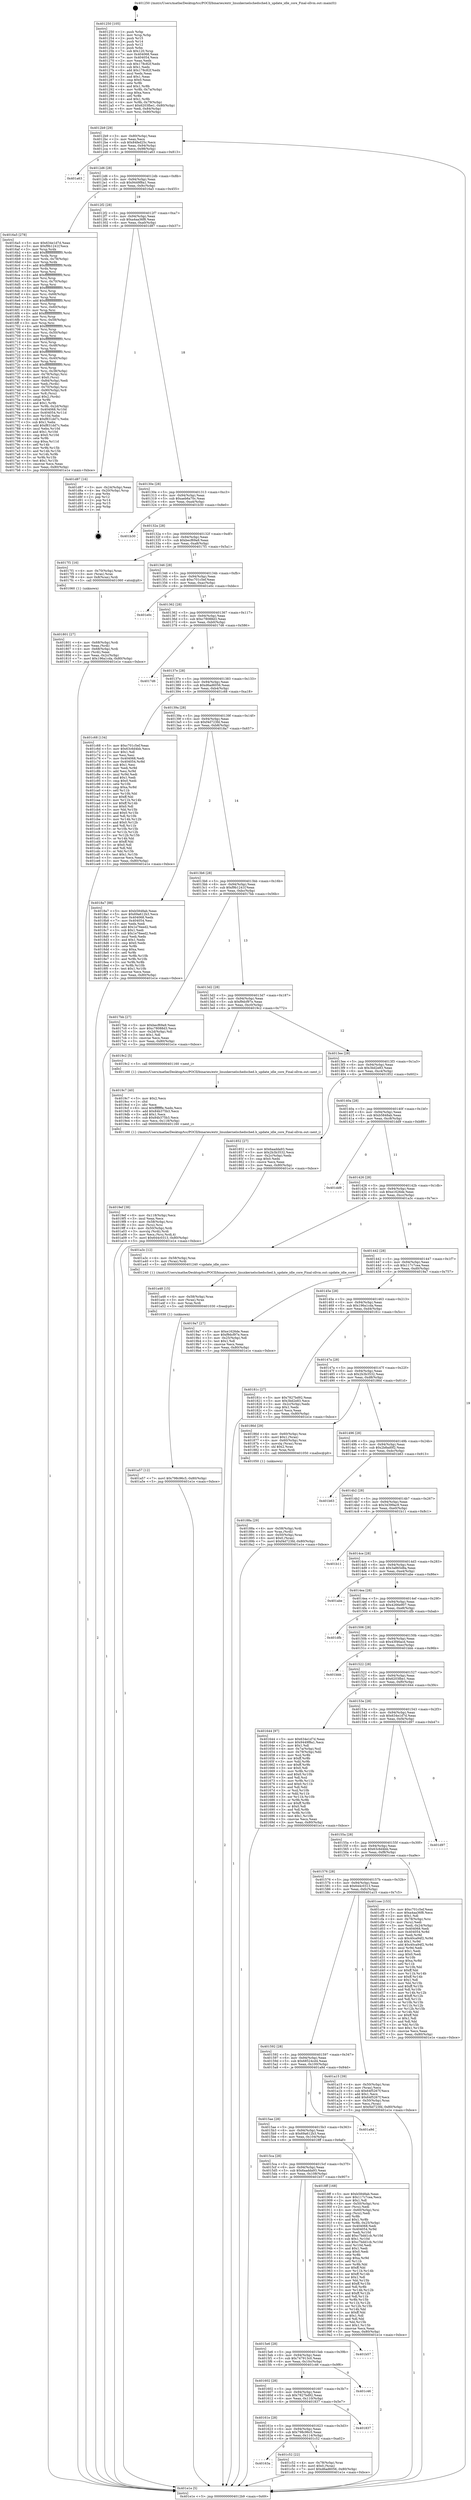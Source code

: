 digraph "0x401250" {
  label = "0x401250 (/mnt/c/Users/mathe/Desktop/tcc/POCII/binaries/extr_linuxkernelschedsched.h_update_idle_core_Final-ollvm.out::main(0))"
  labelloc = "t"
  node[shape=record]

  Entry [label="",width=0.3,height=0.3,shape=circle,fillcolor=black,style=filled]
  "0x4012b9" [label="{
     0x4012b9 [29]\l
     | [instrs]\l
     &nbsp;&nbsp;0x4012b9 \<+3\>: mov -0x80(%rbp),%eax\l
     &nbsp;&nbsp;0x4012bc \<+2\>: mov %eax,%ecx\l
     &nbsp;&nbsp;0x4012be \<+6\>: sub $0x84fed25c,%ecx\l
     &nbsp;&nbsp;0x4012c4 \<+6\>: mov %eax,-0x94(%rbp)\l
     &nbsp;&nbsp;0x4012ca \<+6\>: mov %ecx,-0x98(%rbp)\l
     &nbsp;&nbsp;0x4012d0 \<+6\>: je 0000000000401a63 \<main+0x813\>\l
  }"]
  "0x401a63" [label="{
     0x401a63\l
  }", style=dashed]
  "0x4012d6" [label="{
     0x4012d6 [28]\l
     | [instrs]\l
     &nbsp;&nbsp;0x4012d6 \<+5\>: jmp 00000000004012db \<main+0x8b\>\l
     &nbsp;&nbsp;0x4012db \<+6\>: mov -0x94(%rbp),%eax\l
     &nbsp;&nbsp;0x4012e1 \<+5\>: sub $0x9449f8a1,%eax\l
     &nbsp;&nbsp;0x4012e6 \<+6\>: mov %eax,-0x9c(%rbp)\l
     &nbsp;&nbsp;0x4012ec \<+6\>: je 00000000004016a5 \<main+0x455\>\l
  }"]
  Exit [label="",width=0.3,height=0.3,shape=circle,fillcolor=black,style=filled,peripheries=2]
  "0x4016a5" [label="{
     0x4016a5 [278]\l
     | [instrs]\l
     &nbsp;&nbsp;0x4016a5 \<+5\>: mov $0x634e1d7d,%eax\l
     &nbsp;&nbsp;0x4016aa \<+5\>: mov $0xf9b1241f,%ecx\l
     &nbsp;&nbsp;0x4016af \<+3\>: mov %rsp,%rdx\l
     &nbsp;&nbsp;0x4016b2 \<+4\>: add $0xfffffffffffffff0,%rdx\l
     &nbsp;&nbsp;0x4016b6 \<+3\>: mov %rdx,%rsp\l
     &nbsp;&nbsp;0x4016b9 \<+4\>: mov %rdx,-0x78(%rbp)\l
     &nbsp;&nbsp;0x4016bd \<+3\>: mov %rsp,%rdx\l
     &nbsp;&nbsp;0x4016c0 \<+4\>: add $0xfffffffffffffff0,%rdx\l
     &nbsp;&nbsp;0x4016c4 \<+3\>: mov %rdx,%rsp\l
     &nbsp;&nbsp;0x4016c7 \<+3\>: mov %rsp,%rsi\l
     &nbsp;&nbsp;0x4016ca \<+4\>: add $0xfffffffffffffff0,%rsi\l
     &nbsp;&nbsp;0x4016ce \<+3\>: mov %rsi,%rsp\l
     &nbsp;&nbsp;0x4016d1 \<+4\>: mov %rsi,-0x70(%rbp)\l
     &nbsp;&nbsp;0x4016d5 \<+3\>: mov %rsp,%rsi\l
     &nbsp;&nbsp;0x4016d8 \<+4\>: add $0xfffffffffffffff0,%rsi\l
     &nbsp;&nbsp;0x4016dc \<+3\>: mov %rsi,%rsp\l
     &nbsp;&nbsp;0x4016df \<+4\>: mov %rsi,-0x68(%rbp)\l
     &nbsp;&nbsp;0x4016e3 \<+3\>: mov %rsp,%rsi\l
     &nbsp;&nbsp;0x4016e6 \<+4\>: add $0xfffffffffffffff0,%rsi\l
     &nbsp;&nbsp;0x4016ea \<+3\>: mov %rsi,%rsp\l
     &nbsp;&nbsp;0x4016ed \<+4\>: mov %rsi,-0x60(%rbp)\l
     &nbsp;&nbsp;0x4016f1 \<+3\>: mov %rsp,%rsi\l
     &nbsp;&nbsp;0x4016f4 \<+4\>: add $0xfffffffffffffff0,%rsi\l
     &nbsp;&nbsp;0x4016f8 \<+3\>: mov %rsi,%rsp\l
     &nbsp;&nbsp;0x4016fb \<+4\>: mov %rsi,-0x58(%rbp)\l
     &nbsp;&nbsp;0x4016ff \<+3\>: mov %rsp,%rsi\l
     &nbsp;&nbsp;0x401702 \<+4\>: add $0xfffffffffffffff0,%rsi\l
     &nbsp;&nbsp;0x401706 \<+3\>: mov %rsi,%rsp\l
     &nbsp;&nbsp;0x401709 \<+4\>: mov %rsi,-0x50(%rbp)\l
     &nbsp;&nbsp;0x40170d \<+3\>: mov %rsp,%rsi\l
     &nbsp;&nbsp;0x401710 \<+4\>: add $0xfffffffffffffff0,%rsi\l
     &nbsp;&nbsp;0x401714 \<+3\>: mov %rsi,%rsp\l
     &nbsp;&nbsp;0x401717 \<+4\>: mov %rsi,-0x48(%rbp)\l
     &nbsp;&nbsp;0x40171b \<+3\>: mov %rsp,%rsi\l
     &nbsp;&nbsp;0x40171e \<+4\>: add $0xfffffffffffffff0,%rsi\l
     &nbsp;&nbsp;0x401722 \<+3\>: mov %rsi,%rsp\l
     &nbsp;&nbsp;0x401725 \<+4\>: mov %rsi,-0x40(%rbp)\l
     &nbsp;&nbsp;0x401729 \<+3\>: mov %rsp,%rsi\l
     &nbsp;&nbsp;0x40172c \<+4\>: add $0xfffffffffffffff0,%rsi\l
     &nbsp;&nbsp;0x401730 \<+3\>: mov %rsi,%rsp\l
     &nbsp;&nbsp;0x401733 \<+4\>: mov %rsi,-0x38(%rbp)\l
     &nbsp;&nbsp;0x401737 \<+4\>: mov -0x78(%rbp),%rsi\l
     &nbsp;&nbsp;0x40173b \<+6\>: movl $0x0,(%rsi)\l
     &nbsp;&nbsp;0x401741 \<+6\>: mov -0x84(%rbp),%edi\l
     &nbsp;&nbsp;0x401747 \<+2\>: mov %edi,(%rdx)\l
     &nbsp;&nbsp;0x401749 \<+4\>: mov -0x70(%rbp),%rsi\l
     &nbsp;&nbsp;0x40174d \<+7\>: mov -0x90(%rbp),%r8\l
     &nbsp;&nbsp;0x401754 \<+3\>: mov %r8,(%rsi)\l
     &nbsp;&nbsp;0x401757 \<+3\>: cmpl $0x2,(%rdx)\l
     &nbsp;&nbsp;0x40175a \<+4\>: setne %r9b\l
     &nbsp;&nbsp;0x40175e \<+4\>: and $0x1,%r9b\l
     &nbsp;&nbsp;0x401762 \<+4\>: mov %r9b,-0x2d(%rbp)\l
     &nbsp;&nbsp;0x401766 \<+8\>: mov 0x404068,%r10d\l
     &nbsp;&nbsp;0x40176e \<+8\>: mov 0x404054,%r11d\l
     &nbsp;&nbsp;0x401776 \<+3\>: mov %r10d,%ebx\l
     &nbsp;&nbsp;0x401779 \<+6\>: sub $0xf831dd7c,%ebx\l
     &nbsp;&nbsp;0x40177f \<+3\>: sub $0x1,%ebx\l
     &nbsp;&nbsp;0x401782 \<+6\>: add $0xf831dd7c,%ebx\l
     &nbsp;&nbsp;0x401788 \<+4\>: imul %ebx,%r10d\l
     &nbsp;&nbsp;0x40178c \<+4\>: and $0x1,%r10d\l
     &nbsp;&nbsp;0x401790 \<+4\>: cmp $0x0,%r10d\l
     &nbsp;&nbsp;0x401794 \<+4\>: sete %r9b\l
     &nbsp;&nbsp;0x401798 \<+4\>: cmp $0xa,%r11d\l
     &nbsp;&nbsp;0x40179c \<+4\>: setl %r14b\l
     &nbsp;&nbsp;0x4017a0 \<+3\>: mov %r9b,%r15b\l
     &nbsp;&nbsp;0x4017a3 \<+3\>: and %r14b,%r15b\l
     &nbsp;&nbsp;0x4017a6 \<+3\>: xor %r14b,%r9b\l
     &nbsp;&nbsp;0x4017a9 \<+3\>: or %r9b,%r15b\l
     &nbsp;&nbsp;0x4017ac \<+4\>: test $0x1,%r15b\l
     &nbsp;&nbsp;0x4017b0 \<+3\>: cmovne %ecx,%eax\l
     &nbsp;&nbsp;0x4017b3 \<+3\>: mov %eax,-0x80(%rbp)\l
     &nbsp;&nbsp;0x4017b6 \<+5\>: jmp 0000000000401e1e \<main+0xbce\>\l
  }"]
  "0x4012f2" [label="{
     0x4012f2 [28]\l
     | [instrs]\l
     &nbsp;&nbsp;0x4012f2 \<+5\>: jmp 00000000004012f7 \<main+0xa7\>\l
     &nbsp;&nbsp;0x4012f7 \<+6\>: mov -0x94(%rbp),%eax\l
     &nbsp;&nbsp;0x4012fd \<+5\>: sub $0xa4aa36f8,%eax\l
     &nbsp;&nbsp;0x401302 \<+6\>: mov %eax,-0xa0(%rbp)\l
     &nbsp;&nbsp;0x401308 \<+6\>: je 0000000000401d87 \<main+0xb37\>\l
  }"]
  "0x40163a" [label="{
     0x40163a\l
  }", style=dashed]
  "0x401d87" [label="{
     0x401d87 [16]\l
     | [instrs]\l
     &nbsp;&nbsp;0x401d87 \<+3\>: mov -0x24(%rbp),%eax\l
     &nbsp;&nbsp;0x401d8a \<+4\>: lea -0x20(%rbp),%rsp\l
     &nbsp;&nbsp;0x401d8e \<+1\>: pop %rbx\l
     &nbsp;&nbsp;0x401d8f \<+2\>: pop %r12\l
     &nbsp;&nbsp;0x401d91 \<+2\>: pop %r14\l
     &nbsp;&nbsp;0x401d93 \<+2\>: pop %r15\l
     &nbsp;&nbsp;0x401d95 \<+1\>: pop %rbp\l
     &nbsp;&nbsp;0x401d96 \<+1\>: ret\l
  }"]
  "0x40130e" [label="{
     0x40130e [28]\l
     | [instrs]\l
     &nbsp;&nbsp;0x40130e \<+5\>: jmp 0000000000401313 \<main+0xc3\>\l
     &nbsp;&nbsp;0x401313 \<+6\>: mov -0x94(%rbp),%eax\l
     &nbsp;&nbsp;0x401319 \<+5\>: sub $0xaeb6a70c,%eax\l
     &nbsp;&nbsp;0x40131e \<+6\>: mov %eax,-0xa4(%rbp)\l
     &nbsp;&nbsp;0x401324 \<+6\>: je 0000000000401b30 \<main+0x8e0\>\l
  }"]
  "0x401c52" [label="{
     0x401c52 [22]\l
     | [instrs]\l
     &nbsp;&nbsp;0x401c52 \<+4\>: mov -0x78(%rbp),%rax\l
     &nbsp;&nbsp;0x401c56 \<+6\>: movl $0x0,(%rax)\l
     &nbsp;&nbsp;0x401c5c \<+7\>: movl $0xd6ad6056,-0x80(%rbp)\l
     &nbsp;&nbsp;0x401c63 \<+5\>: jmp 0000000000401e1e \<main+0xbce\>\l
  }"]
  "0x401b30" [label="{
     0x401b30\l
  }", style=dashed]
  "0x40132a" [label="{
     0x40132a [28]\l
     | [instrs]\l
     &nbsp;&nbsp;0x40132a \<+5\>: jmp 000000000040132f \<main+0xdf\>\l
     &nbsp;&nbsp;0x40132f \<+6\>: mov -0x94(%rbp),%eax\l
     &nbsp;&nbsp;0x401335 \<+5\>: sub $0xbecf69a9,%eax\l
     &nbsp;&nbsp;0x40133a \<+6\>: mov %eax,-0xa8(%rbp)\l
     &nbsp;&nbsp;0x401340 \<+6\>: je 00000000004017f1 \<main+0x5a1\>\l
  }"]
  "0x40161e" [label="{
     0x40161e [28]\l
     | [instrs]\l
     &nbsp;&nbsp;0x40161e \<+5\>: jmp 0000000000401623 \<main+0x3d3\>\l
     &nbsp;&nbsp;0x401623 \<+6\>: mov -0x94(%rbp),%eax\l
     &nbsp;&nbsp;0x401629 \<+5\>: sub $0x798c96c5,%eax\l
     &nbsp;&nbsp;0x40162e \<+6\>: mov %eax,-0x114(%rbp)\l
     &nbsp;&nbsp;0x401634 \<+6\>: je 0000000000401c52 \<main+0xa02\>\l
  }"]
  "0x4017f1" [label="{
     0x4017f1 [16]\l
     | [instrs]\l
     &nbsp;&nbsp;0x4017f1 \<+4\>: mov -0x70(%rbp),%rax\l
     &nbsp;&nbsp;0x4017f5 \<+3\>: mov (%rax),%rax\l
     &nbsp;&nbsp;0x4017f8 \<+4\>: mov 0x8(%rax),%rdi\l
     &nbsp;&nbsp;0x4017fc \<+5\>: call 0000000000401060 \<atoi@plt\>\l
     | [calls]\l
     &nbsp;&nbsp;0x401060 \{1\} (unknown)\l
  }"]
  "0x401346" [label="{
     0x401346 [28]\l
     | [instrs]\l
     &nbsp;&nbsp;0x401346 \<+5\>: jmp 000000000040134b \<main+0xfb\>\l
     &nbsp;&nbsp;0x40134b \<+6\>: mov -0x94(%rbp),%eax\l
     &nbsp;&nbsp;0x401351 \<+5\>: sub $0xc701c5ef,%eax\l
     &nbsp;&nbsp;0x401356 \<+6\>: mov %eax,-0xac(%rbp)\l
     &nbsp;&nbsp;0x40135c \<+6\>: je 0000000000401e0c \<main+0xbbc\>\l
  }"]
  "0x401837" [label="{
     0x401837\l
  }", style=dashed]
  "0x401e0c" [label="{
     0x401e0c\l
  }", style=dashed]
  "0x401362" [label="{
     0x401362 [28]\l
     | [instrs]\l
     &nbsp;&nbsp;0x401362 \<+5\>: jmp 0000000000401367 \<main+0x117\>\l
     &nbsp;&nbsp;0x401367 \<+6\>: mov -0x94(%rbp),%eax\l
     &nbsp;&nbsp;0x40136d \<+5\>: sub $0xc78088d3,%eax\l
     &nbsp;&nbsp;0x401372 \<+6\>: mov %eax,-0xb0(%rbp)\l
     &nbsp;&nbsp;0x401378 \<+6\>: je 00000000004017d6 \<main+0x586\>\l
  }"]
  "0x401602" [label="{
     0x401602 [28]\l
     | [instrs]\l
     &nbsp;&nbsp;0x401602 \<+5\>: jmp 0000000000401607 \<main+0x3b7\>\l
     &nbsp;&nbsp;0x401607 \<+6\>: mov -0x94(%rbp),%eax\l
     &nbsp;&nbsp;0x40160d \<+5\>: sub $0x7827bd92,%eax\l
     &nbsp;&nbsp;0x401612 \<+6\>: mov %eax,-0x110(%rbp)\l
     &nbsp;&nbsp;0x401618 \<+6\>: je 0000000000401837 \<main+0x5e7\>\l
  }"]
  "0x4017d6" [label="{
     0x4017d6\l
  }", style=dashed]
  "0x40137e" [label="{
     0x40137e [28]\l
     | [instrs]\l
     &nbsp;&nbsp;0x40137e \<+5\>: jmp 0000000000401383 \<main+0x133\>\l
     &nbsp;&nbsp;0x401383 \<+6\>: mov -0x94(%rbp),%eax\l
     &nbsp;&nbsp;0x401389 \<+5\>: sub $0xd6ad6056,%eax\l
     &nbsp;&nbsp;0x40138e \<+6\>: mov %eax,-0xb4(%rbp)\l
     &nbsp;&nbsp;0x401394 \<+6\>: je 0000000000401c68 \<main+0xa18\>\l
  }"]
  "0x401c46" [label="{
     0x401c46\l
  }", style=dashed]
  "0x401c68" [label="{
     0x401c68 [134]\l
     | [instrs]\l
     &nbsp;&nbsp;0x401c68 \<+5\>: mov $0xc701c5ef,%eax\l
     &nbsp;&nbsp;0x401c6d \<+5\>: mov $0x63c6d4bb,%ecx\l
     &nbsp;&nbsp;0x401c72 \<+2\>: mov $0x1,%dl\l
     &nbsp;&nbsp;0x401c74 \<+2\>: xor %esi,%esi\l
     &nbsp;&nbsp;0x401c76 \<+7\>: mov 0x404068,%edi\l
     &nbsp;&nbsp;0x401c7d \<+8\>: mov 0x404054,%r8d\l
     &nbsp;&nbsp;0x401c85 \<+3\>: sub $0x1,%esi\l
     &nbsp;&nbsp;0x401c88 \<+3\>: mov %edi,%r9d\l
     &nbsp;&nbsp;0x401c8b \<+3\>: add %esi,%r9d\l
     &nbsp;&nbsp;0x401c8e \<+4\>: imul %r9d,%edi\l
     &nbsp;&nbsp;0x401c92 \<+3\>: and $0x1,%edi\l
     &nbsp;&nbsp;0x401c95 \<+3\>: cmp $0x0,%edi\l
     &nbsp;&nbsp;0x401c98 \<+4\>: sete %r10b\l
     &nbsp;&nbsp;0x401c9c \<+4\>: cmp $0xa,%r8d\l
     &nbsp;&nbsp;0x401ca0 \<+4\>: setl %r11b\l
     &nbsp;&nbsp;0x401ca4 \<+3\>: mov %r10b,%bl\l
     &nbsp;&nbsp;0x401ca7 \<+3\>: xor $0xff,%bl\l
     &nbsp;&nbsp;0x401caa \<+3\>: mov %r11b,%r14b\l
     &nbsp;&nbsp;0x401cad \<+4\>: xor $0xff,%r14b\l
     &nbsp;&nbsp;0x401cb1 \<+3\>: xor $0x0,%dl\l
     &nbsp;&nbsp;0x401cb4 \<+3\>: mov %bl,%r15b\l
     &nbsp;&nbsp;0x401cb7 \<+4\>: and $0x0,%r15b\l
     &nbsp;&nbsp;0x401cbb \<+3\>: and %dl,%r10b\l
     &nbsp;&nbsp;0x401cbe \<+3\>: mov %r14b,%r12b\l
     &nbsp;&nbsp;0x401cc1 \<+4\>: and $0x0,%r12b\l
     &nbsp;&nbsp;0x401cc5 \<+3\>: and %dl,%r11b\l
     &nbsp;&nbsp;0x401cc8 \<+3\>: or %r10b,%r15b\l
     &nbsp;&nbsp;0x401ccb \<+3\>: or %r11b,%r12b\l
     &nbsp;&nbsp;0x401cce \<+3\>: xor %r12b,%r15b\l
     &nbsp;&nbsp;0x401cd1 \<+3\>: or %r14b,%bl\l
     &nbsp;&nbsp;0x401cd4 \<+3\>: xor $0xff,%bl\l
     &nbsp;&nbsp;0x401cd7 \<+3\>: or $0x0,%dl\l
     &nbsp;&nbsp;0x401cda \<+2\>: and %dl,%bl\l
     &nbsp;&nbsp;0x401cdc \<+3\>: or %bl,%r15b\l
     &nbsp;&nbsp;0x401cdf \<+4\>: test $0x1,%r15b\l
     &nbsp;&nbsp;0x401ce3 \<+3\>: cmovne %ecx,%eax\l
     &nbsp;&nbsp;0x401ce6 \<+3\>: mov %eax,-0x80(%rbp)\l
     &nbsp;&nbsp;0x401ce9 \<+5\>: jmp 0000000000401e1e \<main+0xbce\>\l
  }"]
  "0x40139a" [label="{
     0x40139a [28]\l
     | [instrs]\l
     &nbsp;&nbsp;0x40139a \<+5\>: jmp 000000000040139f \<main+0x14f\>\l
     &nbsp;&nbsp;0x40139f \<+6\>: mov -0x94(%rbp),%eax\l
     &nbsp;&nbsp;0x4013a5 \<+5\>: sub $0xf4d723fd,%eax\l
     &nbsp;&nbsp;0x4013aa \<+6\>: mov %eax,-0xb8(%rbp)\l
     &nbsp;&nbsp;0x4013b0 \<+6\>: je 00000000004018a7 \<main+0x657\>\l
  }"]
  "0x4015e6" [label="{
     0x4015e6 [28]\l
     | [instrs]\l
     &nbsp;&nbsp;0x4015e6 \<+5\>: jmp 00000000004015eb \<main+0x39b\>\l
     &nbsp;&nbsp;0x4015eb \<+6\>: mov -0x94(%rbp),%eax\l
     &nbsp;&nbsp;0x4015f1 \<+5\>: sub $0x747913c0,%eax\l
     &nbsp;&nbsp;0x4015f6 \<+6\>: mov %eax,-0x10c(%rbp)\l
     &nbsp;&nbsp;0x4015fc \<+6\>: je 0000000000401c46 \<main+0x9f6\>\l
  }"]
  "0x4018a7" [label="{
     0x4018a7 [88]\l
     | [instrs]\l
     &nbsp;&nbsp;0x4018a7 \<+5\>: mov $0xb5848ab,%eax\l
     &nbsp;&nbsp;0x4018ac \<+5\>: mov $0x69a612b3,%ecx\l
     &nbsp;&nbsp;0x4018b1 \<+7\>: mov 0x404068,%edx\l
     &nbsp;&nbsp;0x4018b8 \<+7\>: mov 0x404054,%esi\l
     &nbsp;&nbsp;0x4018bf \<+2\>: mov %edx,%edi\l
     &nbsp;&nbsp;0x4018c1 \<+6\>: add $0x1e76eed2,%edi\l
     &nbsp;&nbsp;0x4018c7 \<+3\>: sub $0x1,%edi\l
     &nbsp;&nbsp;0x4018ca \<+6\>: sub $0x1e76eed2,%edi\l
     &nbsp;&nbsp;0x4018d0 \<+3\>: imul %edi,%edx\l
     &nbsp;&nbsp;0x4018d3 \<+3\>: and $0x1,%edx\l
     &nbsp;&nbsp;0x4018d6 \<+3\>: cmp $0x0,%edx\l
     &nbsp;&nbsp;0x4018d9 \<+4\>: sete %r8b\l
     &nbsp;&nbsp;0x4018dd \<+3\>: cmp $0xa,%esi\l
     &nbsp;&nbsp;0x4018e0 \<+4\>: setl %r9b\l
     &nbsp;&nbsp;0x4018e4 \<+3\>: mov %r8b,%r10b\l
     &nbsp;&nbsp;0x4018e7 \<+3\>: and %r9b,%r10b\l
     &nbsp;&nbsp;0x4018ea \<+3\>: xor %r9b,%r8b\l
     &nbsp;&nbsp;0x4018ed \<+3\>: or %r8b,%r10b\l
     &nbsp;&nbsp;0x4018f0 \<+4\>: test $0x1,%r10b\l
     &nbsp;&nbsp;0x4018f4 \<+3\>: cmovne %ecx,%eax\l
     &nbsp;&nbsp;0x4018f7 \<+3\>: mov %eax,-0x80(%rbp)\l
     &nbsp;&nbsp;0x4018fa \<+5\>: jmp 0000000000401e1e \<main+0xbce\>\l
  }"]
  "0x4013b6" [label="{
     0x4013b6 [28]\l
     | [instrs]\l
     &nbsp;&nbsp;0x4013b6 \<+5\>: jmp 00000000004013bb \<main+0x16b\>\l
     &nbsp;&nbsp;0x4013bb \<+6\>: mov -0x94(%rbp),%eax\l
     &nbsp;&nbsp;0x4013c1 \<+5\>: sub $0xf9b1241f,%eax\l
     &nbsp;&nbsp;0x4013c6 \<+6\>: mov %eax,-0xbc(%rbp)\l
     &nbsp;&nbsp;0x4013cc \<+6\>: je 00000000004017bb \<main+0x56b\>\l
  }"]
  "0x401b57" [label="{
     0x401b57\l
  }", style=dashed]
  "0x4017bb" [label="{
     0x4017bb [27]\l
     | [instrs]\l
     &nbsp;&nbsp;0x4017bb \<+5\>: mov $0xbecf69a9,%eax\l
     &nbsp;&nbsp;0x4017c0 \<+5\>: mov $0xc78088d3,%ecx\l
     &nbsp;&nbsp;0x4017c5 \<+3\>: mov -0x2d(%rbp),%dl\l
     &nbsp;&nbsp;0x4017c8 \<+3\>: test $0x1,%dl\l
     &nbsp;&nbsp;0x4017cb \<+3\>: cmovne %ecx,%eax\l
     &nbsp;&nbsp;0x4017ce \<+3\>: mov %eax,-0x80(%rbp)\l
     &nbsp;&nbsp;0x4017d1 \<+5\>: jmp 0000000000401e1e \<main+0xbce\>\l
  }"]
  "0x4013d2" [label="{
     0x4013d2 [28]\l
     | [instrs]\l
     &nbsp;&nbsp;0x4013d2 \<+5\>: jmp 00000000004013d7 \<main+0x187\>\l
     &nbsp;&nbsp;0x4013d7 \<+6\>: mov -0x94(%rbp),%eax\l
     &nbsp;&nbsp;0x4013dd \<+5\>: sub $0xf9dcf97e,%eax\l
     &nbsp;&nbsp;0x4013e2 \<+6\>: mov %eax,-0xc0(%rbp)\l
     &nbsp;&nbsp;0x4013e8 \<+6\>: je 00000000004019c2 \<main+0x772\>\l
  }"]
  "0x401a57" [label="{
     0x401a57 [12]\l
     | [instrs]\l
     &nbsp;&nbsp;0x401a57 \<+7\>: movl $0x798c96c5,-0x80(%rbp)\l
     &nbsp;&nbsp;0x401a5e \<+5\>: jmp 0000000000401e1e \<main+0xbce\>\l
  }"]
  "0x4019c2" [label="{
     0x4019c2 [5]\l
     | [instrs]\l
     &nbsp;&nbsp;0x4019c2 \<+5\>: call 0000000000401160 \<next_i\>\l
     | [calls]\l
     &nbsp;&nbsp;0x401160 \{1\} (/mnt/c/Users/mathe/Desktop/tcc/POCII/binaries/extr_linuxkernelschedsched.h_update_idle_core_Final-ollvm.out::next_i)\l
  }"]
  "0x4013ee" [label="{
     0x4013ee [28]\l
     | [instrs]\l
     &nbsp;&nbsp;0x4013ee \<+5\>: jmp 00000000004013f3 \<main+0x1a3\>\l
     &nbsp;&nbsp;0x4013f3 \<+6\>: mov -0x94(%rbp),%eax\l
     &nbsp;&nbsp;0x4013f9 \<+5\>: sub $0x3bd2e83,%eax\l
     &nbsp;&nbsp;0x4013fe \<+6\>: mov %eax,-0xc4(%rbp)\l
     &nbsp;&nbsp;0x401404 \<+6\>: je 0000000000401852 \<main+0x602\>\l
  }"]
  "0x401a48" [label="{
     0x401a48 [15]\l
     | [instrs]\l
     &nbsp;&nbsp;0x401a48 \<+4\>: mov -0x58(%rbp),%rax\l
     &nbsp;&nbsp;0x401a4c \<+3\>: mov (%rax),%rax\l
     &nbsp;&nbsp;0x401a4f \<+3\>: mov %rax,%rdi\l
     &nbsp;&nbsp;0x401a52 \<+5\>: call 0000000000401030 \<free@plt\>\l
     | [calls]\l
     &nbsp;&nbsp;0x401030 \{1\} (unknown)\l
  }"]
  "0x401852" [label="{
     0x401852 [27]\l
     | [instrs]\l
     &nbsp;&nbsp;0x401852 \<+5\>: mov $0x6aadda93,%eax\l
     &nbsp;&nbsp;0x401857 \<+5\>: mov $0x2b3b3532,%ecx\l
     &nbsp;&nbsp;0x40185c \<+3\>: mov -0x2c(%rbp),%edx\l
     &nbsp;&nbsp;0x40185f \<+3\>: cmp $0x0,%edx\l
     &nbsp;&nbsp;0x401862 \<+3\>: cmove %ecx,%eax\l
     &nbsp;&nbsp;0x401865 \<+3\>: mov %eax,-0x80(%rbp)\l
     &nbsp;&nbsp;0x401868 \<+5\>: jmp 0000000000401e1e \<main+0xbce\>\l
  }"]
  "0x40140a" [label="{
     0x40140a [28]\l
     | [instrs]\l
     &nbsp;&nbsp;0x40140a \<+5\>: jmp 000000000040140f \<main+0x1bf\>\l
     &nbsp;&nbsp;0x40140f \<+6\>: mov -0x94(%rbp),%eax\l
     &nbsp;&nbsp;0x401415 \<+5\>: sub $0xb5848ab,%eax\l
     &nbsp;&nbsp;0x40141a \<+6\>: mov %eax,-0xc8(%rbp)\l
     &nbsp;&nbsp;0x401420 \<+6\>: je 0000000000401dd9 \<main+0xb89\>\l
  }"]
  "0x4019ef" [label="{
     0x4019ef [38]\l
     | [instrs]\l
     &nbsp;&nbsp;0x4019ef \<+6\>: mov -0x118(%rbp),%ecx\l
     &nbsp;&nbsp;0x4019f5 \<+3\>: imul %eax,%ecx\l
     &nbsp;&nbsp;0x4019f8 \<+4\>: mov -0x58(%rbp),%rsi\l
     &nbsp;&nbsp;0x4019fc \<+3\>: mov (%rsi),%rsi\l
     &nbsp;&nbsp;0x4019ff \<+4\>: mov -0x50(%rbp),%rdi\l
     &nbsp;&nbsp;0x401a03 \<+3\>: movslq (%rdi),%rdi\l
     &nbsp;&nbsp;0x401a06 \<+3\>: mov %ecx,(%rsi,%rdi,4)\l
     &nbsp;&nbsp;0x401a09 \<+7\>: movl $0x644c0313,-0x80(%rbp)\l
     &nbsp;&nbsp;0x401a10 \<+5\>: jmp 0000000000401e1e \<main+0xbce\>\l
  }"]
  "0x401dd9" [label="{
     0x401dd9\l
  }", style=dashed]
  "0x401426" [label="{
     0x401426 [28]\l
     | [instrs]\l
     &nbsp;&nbsp;0x401426 \<+5\>: jmp 000000000040142b \<main+0x1db\>\l
     &nbsp;&nbsp;0x40142b \<+6\>: mov -0x94(%rbp),%eax\l
     &nbsp;&nbsp;0x401431 \<+5\>: sub $0xe1626de,%eax\l
     &nbsp;&nbsp;0x401436 \<+6\>: mov %eax,-0xcc(%rbp)\l
     &nbsp;&nbsp;0x40143c \<+6\>: je 0000000000401a3c \<main+0x7ec\>\l
  }"]
  "0x4019c7" [label="{
     0x4019c7 [40]\l
     | [instrs]\l
     &nbsp;&nbsp;0x4019c7 \<+5\>: mov $0x2,%ecx\l
     &nbsp;&nbsp;0x4019cc \<+1\>: cltd\l
     &nbsp;&nbsp;0x4019cd \<+2\>: idiv %ecx\l
     &nbsp;&nbsp;0x4019cf \<+6\>: imul $0xfffffffe,%edx,%ecx\l
     &nbsp;&nbsp;0x4019d5 \<+6\>: add $0x84b375b3,%ecx\l
     &nbsp;&nbsp;0x4019db \<+3\>: add $0x1,%ecx\l
     &nbsp;&nbsp;0x4019de \<+6\>: sub $0x84b375b3,%ecx\l
     &nbsp;&nbsp;0x4019e4 \<+6\>: mov %ecx,-0x118(%rbp)\l
     &nbsp;&nbsp;0x4019ea \<+5\>: call 0000000000401160 \<next_i\>\l
     | [calls]\l
     &nbsp;&nbsp;0x401160 \{1\} (/mnt/c/Users/mathe/Desktop/tcc/POCII/binaries/extr_linuxkernelschedsched.h_update_idle_core_Final-ollvm.out::next_i)\l
  }"]
  "0x401a3c" [label="{
     0x401a3c [12]\l
     | [instrs]\l
     &nbsp;&nbsp;0x401a3c \<+4\>: mov -0x58(%rbp),%rax\l
     &nbsp;&nbsp;0x401a40 \<+3\>: mov (%rax),%rdi\l
     &nbsp;&nbsp;0x401a43 \<+5\>: call 0000000000401240 \<update_idle_core\>\l
     | [calls]\l
     &nbsp;&nbsp;0x401240 \{1\} (/mnt/c/Users/mathe/Desktop/tcc/POCII/binaries/extr_linuxkernelschedsched.h_update_idle_core_Final-ollvm.out::update_idle_core)\l
  }"]
  "0x401442" [label="{
     0x401442 [28]\l
     | [instrs]\l
     &nbsp;&nbsp;0x401442 \<+5\>: jmp 0000000000401447 \<main+0x1f7\>\l
     &nbsp;&nbsp;0x401447 \<+6\>: mov -0x94(%rbp),%eax\l
     &nbsp;&nbsp;0x40144d \<+5\>: sub $0x117c7cea,%eax\l
     &nbsp;&nbsp;0x401452 \<+6\>: mov %eax,-0xd0(%rbp)\l
     &nbsp;&nbsp;0x401458 \<+6\>: je 00000000004019a7 \<main+0x757\>\l
  }"]
  "0x4015ca" [label="{
     0x4015ca [28]\l
     | [instrs]\l
     &nbsp;&nbsp;0x4015ca \<+5\>: jmp 00000000004015cf \<main+0x37f\>\l
     &nbsp;&nbsp;0x4015cf \<+6\>: mov -0x94(%rbp),%eax\l
     &nbsp;&nbsp;0x4015d5 \<+5\>: sub $0x6aadda93,%eax\l
     &nbsp;&nbsp;0x4015da \<+6\>: mov %eax,-0x108(%rbp)\l
     &nbsp;&nbsp;0x4015e0 \<+6\>: je 0000000000401b57 \<main+0x907\>\l
  }"]
  "0x4019a7" [label="{
     0x4019a7 [27]\l
     | [instrs]\l
     &nbsp;&nbsp;0x4019a7 \<+5\>: mov $0xe1626de,%eax\l
     &nbsp;&nbsp;0x4019ac \<+5\>: mov $0xf9dcf97e,%ecx\l
     &nbsp;&nbsp;0x4019b1 \<+3\>: mov -0x25(%rbp),%dl\l
     &nbsp;&nbsp;0x4019b4 \<+3\>: test $0x1,%dl\l
     &nbsp;&nbsp;0x4019b7 \<+3\>: cmovne %ecx,%eax\l
     &nbsp;&nbsp;0x4019ba \<+3\>: mov %eax,-0x80(%rbp)\l
     &nbsp;&nbsp;0x4019bd \<+5\>: jmp 0000000000401e1e \<main+0xbce\>\l
  }"]
  "0x40145e" [label="{
     0x40145e [28]\l
     | [instrs]\l
     &nbsp;&nbsp;0x40145e \<+5\>: jmp 0000000000401463 \<main+0x213\>\l
     &nbsp;&nbsp;0x401463 \<+6\>: mov -0x94(%rbp),%eax\l
     &nbsp;&nbsp;0x401469 \<+5\>: sub $0x196a1cda,%eax\l
     &nbsp;&nbsp;0x40146e \<+6\>: mov %eax,-0xd4(%rbp)\l
     &nbsp;&nbsp;0x401474 \<+6\>: je 000000000040181c \<main+0x5cc\>\l
  }"]
  "0x4018ff" [label="{
     0x4018ff [168]\l
     | [instrs]\l
     &nbsp;&nbsp;0x4018ff \<+5\>: mov $0xb5848ab,%eax\l
     &nbsp;&nbsp;0x401904 \<+5\>: mov $0x117c7cea,%ecx\l
     &nbsp;&nbsp;0x401909 \<+2\>: mov $0x1,%dl\l
     &nbsp;&nbsp;0x40190b \<+4\>: mov -0x50(%rbp),%rsi\l
     &nbsp;&nbsp;0x40190f \<+2\>: mov (%rsi),%edi\l
     &nbsp;&nbsp;0x401911 \<+4\>: mov -0x60(%rbp),%rsi\l
     &nbsp;&nbsp;0x401915 \<+2\>: cmp (%rsi),%edi\l
     &nbsp;&nbsp;0x401917 \<+4\>: setl %r8b\l
     &nbsp;&nbsp;0x40191b \<+4\>: and $0x1,%r8b\l
     &nbsp;&nbsp;0x40191f \<+4\>: mov %r8b,-0x25(%rbp)\l
     &nbsp;&nbsp;0x401923 \<+7\>: mov 0x404068,%edi\l
     &nbsp;&nbsp;0x40192a \<+8\>: mov 0x404054,%r9d\l
     &nbsp;&nbsp;0x401932 \<+3\>: mov %edi,%r10d\l
     &nbsp;&nbsp;0x401935 \<+7\>: add $0xc7bdd1cb,%r10d\l
     &nbsp;&nbsp;0x40193c \<+4\>: sub $0x1,%r10d\l
     &nbsp;&nbsp;0x401940 \<+7\>: sub $0xc7bdd1cb,%r10d\l
     &nbsp;&nbsp;0x401947 \<+4\>: imul %r10d,%edi\l
     &nbsp;&nbsp;0x40194b \<+3\>: and $0x1,%edi\l
     &nbsp;&nbsp;0x40194e \<+3\>: cmp $0x0,%edi\l
     &nbsp;&nbsp;0x401951 \<+4\>: sete %r8b\l
     &nbsp;&nbsp;0x401955 \<+4\>: cmp $0xa,%r9d\l
     &nbsp;&nbsp;0x401959 \<+4\>: setl %r11b\l
     &nbsp;&nbsp;0x40195d \<+3\>: mov %r8b,%bl\l
     &nbsp;&nbsp;0x401960 \<+3\>: xor $0xff,%bl\l
     &nbsp;&nbsp;0x401963 \<+3\>: mov %r11b,%r14b\l
     &nbsp;&nbsp;0x401966 \<+4\>: xor $0xff,%r14b\l
     &nbsp;&nbsp;0x40196a \<+3\>: xor $0x1,%dl\l
     &nbsp;&nbsp;0x40196d \<+3\>: mov %bl,%r15b\l
     &nbsp;&nbsp;0x401970 \<+4\>: and $0xff,%r15b\l
     &nbsp;&nbsp;0x401974 \<+3\>: and %dl,%r8b\l
     &nbsp;&nbsp;0x401977 \<+3\>: mov %r14b,%r12b\l
     &nbsp;&nbsp;0x40197a \<+4\>: and $0xff,%r12b\l
     &nbsp;&nbsp;0x40197e \<+3\>: and %dl,%r11b\l
     &nbsp;&nbsp;0x401981 \<+3\>: or %r8b,%r15b\l
     &nbsp;&nbsp;0x401984 \<+3\>: or %r11b,%r12b\l
     &nbsp;&nbsp;0x401987 \<+3\>: xor %r12b,%r15b\l
     &nbsp;&nbsp;0x40198a \<+3\>: or %r14b,%bl\l
     &nbsp;&nbsp;0x40198d \<+3\>: xor $0xff,%bl\l
     &nbsp;&nbsp;0x401990 \<+3\>: or $0x1,%dl\l
     &nbsp;&nbsp;0x401993 \<+2\>: and %dl,%bl\l
     &nbsp;&nbsp;0x401995 \<+3\>: or %bl,%r15b\l
     &nbsp;&nbsp;0x401998 \<+4\>: test $0x1,%r15b\l
     &nbsp;&nbsp;0x40199c \<+3\>: cmovne %ecx,%eax\l
     &nbsp;&nbsp;0x40199f \<+3\>: mov %eax,-0x80(%rbp)\l
     &nbsp;&nbsp;0x4019a2 \<+5\>: jmp 0000000000401e1e \<main+0xbce\>\l
  }"]
  "0x40181c" [label="{
     0x40181c [27]\l
     | [instrs]\l
     &nbsp;&nbsp;0x40181c \<+5\>: mov $0x7827bd92,%eax\l
     &nbsp;&nbsp;0x401821 \<+5\>: mov $0x3bd2e83,%ecx\l
     &nbsp;&nbsp;0x401826 \<+3\>: mov -0x2c(%rbp),%edx\l
     &nbsp;&nbsp;0x401829 \<+3\>: cmp $0x1,%edx\l
     &nbsp;&nbsp;0x40182c \<+3\>: cmovl %ecx,%eax\l
     &nbsp;&nbsp;0x40182f \<+3\>: mov %eax,-0x80(%rbp)\l
     &nbsp;&nbsp;0x401832 \<+5\>: jmp 0000000000401e1e \<main+0xbce\>\l
  }"]
  "0x40147a" [label="{
     0x40147a [28]\l
     | [instrs]\l
     &nbsp;&nbsp;0x40147a \<+5\>: jmp 000000000040147f \<main+0x22f\>\l
     &nbsp;&nbsp;0x40147f \<+6\>: mov -0x94(%rbp),%eax\l
     &nbsp;&nbsp;0x401485 \<+5\>: sub $0x2b3b3532,%eax\l
     &nbsp;&nbsp;0x40148a \<+6\>: mov %eax,-0xd8(%rbp)\l
     &nbsp;&nbsp;0x401490 \<+6\>: je 000000000040186d \<main+0x61d\>\l
  }"]
  "0x4015ae" [label="{
     0x4015ae [28]\l
     | [instrs]\l
     &nbsp;&nbsp;0x4015ae \<+5\>: jmp 00000000004015b3 \<main+0x363\>\l
     &nbsp;&nbsp;0x4015b3 \<+6\>: mov -0x94(%rbp),%eax\l
     &nbsp;&nbsp;0x4015b9 \<+5\>: sub $0x69a612b3,%eax\l
     &nbsp;&nbsp;0x4015be \<+6\>: mov %eax,-0x104(%rbp)\l
     &nbsp;&nbsp;0x4015c4 \<+6\>: je 00000000004018ff \<main+0x6af\>\l
  }"]
  "0x40186d" [label="{
     0x40186d [29]\l
     | [instrs]\l
     &nbsp;&nbsp;0x40186d \<+4\>: mov -0x60(%rbp),%rax\l
     &nbsp;&nbsp;0x401871 \<+6\>: movl $0x1,(%rax)\l
     &nbsp;&nbsp;0x401877 \<+4\>: mov -0x60(%rbp),%rax\l
     &nbsp;&nbsp;0x40187b \<+3\>: movslq (%rax),%rax\l
     &nbsp;&nbsp;0x40187e \<+4\>: shl $0x2,%rax\l
     &nbsp;&nbsp;0x401882 \<+3\>: mov %rax,%rdi\l
     &nbsp;&nbsp;0x401885 \<+5\>: call 0000000000401050 \<malloc@plt\>\l
     | [calls]\l
     &nbsp;&nbsp;0x401050 \{1\} (unknown)\l
  }"]
  "0x401496" [label="{
     0x401496 [28]\l
     | [instrs]\l
     &nbsp;&nbsp;0x401496 \<+5\>: jmp 000000000040149b \<main+0x24b\>\l
     &nbsp;&nbsp;0x40149b \<+6\>: mov -0x94(%rbp),%eax\l
     &nbsp;&nbsp;0x4014a1 \<+5\>: sub $0x2b8ad0f2,%eax\l
     &nbsp;&nbsp;0x4014a6 \<+6\>: mov %eax,-0xdc(%rbp)\l
     &nbsp;&nbsp;0x4014ac \<+6\>: je 0000000000401b63 \<main+0x913\>\l
  }"]
  "0x401a9d" [label="{
     0x401a9d\l
  }", style=dashed]
  "0x401b63" [label="{
     0x401b63\l
  }", style=dashed]
  "0x4014b2" [label="{
     0x4014b2 [28]\l
     | [instrs]\l
     &nbsp;&nbsp;0x4014b2 \<+5\>: jmp 00000000004014b7 \<main+0x267\>\l
     &nbsp;&nbsp;0x4014b7 \<+6\>: mov -0x94(%rbp),%eax\l
     &nbsp;&nbsp;0x4014bd \<+5\>: sub $0x34399ac9,%eax\l
     &nbsp;&nbsp;0x4014c2 \<+6\>: mov %eax,-0xe0(%rbp)\l
     &nbsp;&nbsp;0x4014c8 \<+6\>: je 0000000000401b11 \<main+0x8c1\>\l
  }"]
  "0x401592" [label="{
     0x401592 [28]\l
     | [instrs]\l
     &nbsp;&nbsp;0x401592 \<+5\>: jmp 0000000000401597 \<main+0x347\>\l
     &nbsp;&nbsp;0x401597 \<+6\>: mov -0x94(%rbp),%eax\l
     &nbsp;&nbsp;0x40159d \<+5\>: sub $0x68524cd4,%eax\l
     &nbsp;&nbsp;0x4015a2 \<+6\>: mov %eax,-0x100(%rbp)\l
     &nbsp;&nbsp;0x4015a8 \<+6\>: je 0000000000401a9d \<main+0x84d\>\l
  }"]
  "0x401b11" [label="{
     0x401b11\l
  }", style=dashed]
  "0x4014ce" [label="{
     0x4014ce [28]\l
     | [instrs]\l
     &nbsp;&nbsp;0x4014ce \<+5\>: jmp 00000000004014d3 \<main+0x283\>\l
     &nbsp;&nbsp;0x4014d3 \<+6\>: mov -0x94(%rbp),%eax\l
     &nbsp;&nbsp;0x4014d9 \<+5\>: sub $0x3a865d8a,%eax\l
     &nbsp;&nbsp;0x4014de \<+6\>: mov %eax,-0xe4(%rbp)\l
     &nbsp;&nbsp;0x4014e4 \<+6\>: je 0000000000401abe \<main+0x86e\>\l
  }"]
  "0x401a15" [label="{
     0x401a15 [39]\l
     | [instrs]\l
     &nbsp;&nbsp;0x401a15 \<+4\>: mov -0x50(%rbp),%rax\l
     &nbsp;&nbsp;0x401a19 \<+2\>: mov (%rax),%ecx\l
     &nbsp;&nbsp;0x401a1b \<+6\>: sub $0x64f5267f,%ecx\l
     &nbsp;&nbsp;0x401a21 \<+3\>: add $0x1,%ecx\l
     &nbsp;&nbsp;0x401a24 \<+6\>: add $0x64f5267f,%ecx\l
     &nbsp;&nbsp;0x401a2a \<+4\>: mov -0x50(%rbp),%rax\l
     &nbsp;&nbsp;0x401a2e \<+2\>: mov %ecx,(%rax)\l
     &nbsp;&nbsp;0x401a30 \<+7\>: movl $0xf4d723fd,-0x80(%rbp)\l
     &nbsp;&nbsp;0x401a37 \<+5\>: jmp 0000000000401e1e \<main+0xbce\>\l
  }"]
  "0x401abe" [label="{
     0x401abe\l
  }", style=dashed]
  "0x4014ea" [label="{
     0x4014ea [28]\l
     | [instrs]\l
     &nbsp;&nbsp;0x4014ea \<+5\>: jmp 00000000004014ef \<main+0x29f\>\l
     &nbsp;&nbsp;0x4014ef \<+6\>: mov -0x94(%rbp),%eax\l
     &nbsp;&nbsp;0x4014f5 \<+5\>: sub $0x4266e907,%eax\l
     &nbsp;&nbsp;0x4014fa \<+6\>: mov %eax,-0xe8(%rbp)\l
     &nbsp;&nbsp;0x401500 \<+6\>: je 0000000000401dfb \<main+0xbab\>\l
  }"]
  "0x401576" [label="{
     0x401576 [28]\l
     | [instrs]\l
     &nbsp;&nbsp;0x401576 \<+5\>: jmp 000000000040157b \<main+0x32b\>\l
     &nbsp;&nbsp;0x40157b \<+6\>: mov -0x94(%rbp),%eax\l
     &nbsp;&nbsp;0x401581 \<+5\>: sub $0x644c0313,%eax\l
     &nbsp;&nbsp;0x401586 \<+6\>: mov %eax,-0xfc(%rbp)\l
     &nbsp;&nbsp;0x40158c \<+6\>: je 0000000000401a15 \<main+0x7c5\>\l
  }"]
  "0x401dfb" [label="{
     0x401dfb\l
  }", style=dashed]
  "0x401506" [label="{
     0x401506 [28]\l
     | [instrs]\l
     &nbsp;&nbsp;0x401506 \<+5\>: jmp 000000000040150b \<main+0x2bb\>\l
     &nbsp;&nbsp;0x40150b \<+6\>: mov -0x94(%rbp),%eax\l
     &nbsp;&nbsp;0x401511 \<+5\>: sub $0x43f46acd,%eax\l
     &nbsp;&nbsp;0x401516 \<+6\>: mov %eax,-0xec(%rbp)\l
     &nbsp;&nbsp;0x40151c \<+6\>: je 0000000000401bbb \<main+0x96b\>\l
  }"]
  "0x401cee" [label="{
     0x401cee [153]\l
     | [instrs]\l
     &nbsp;&nbsp;0x401cee \<+5\>: mov $0xc701c5ef,%eax\l
     &nbsp;&nbsp;0x401cf3 \<+5\>: mov $0xa4aa36f8,%ecx\l
     &nbsp;&nbsp;0x401cf8 \<+2\>: mov $0x1,%dl\l
     &nbsp;&nbsp;0x401cfa \<+4\>: mov -0x78(%rbp),%rsi\l
     &nbsp;&nbsp;0x401cfe \<+2\>: mov (%rsi),%edi\l
     &nbsp;&nbsp;0x401d00 \<+3\>: mov %edi,-0x24(%rbp)\l
     &nbsp;&nbsp;0x401d03 \<+7\>: mov 0x404068,%edi\l
     &nbsp;&nbsp;0x401d0a \<+8\>: mov 0x404054,%r8d\l
     &nbsp;&nbsp;0x401d12 \<+3\>: mov %edi,%r9d\l
     &nbsp;&nbsp;0x401d15 \<+7\>: sub $0x40ca94f2,%r9d\l
     &nbsp;&nbsp;0x401d1c \<+4\>: sub $0x1,%r9d\l
     &nbsp;&nbsp;0x401d20 \<+7\>: add $0x40ca94f2,%r9d\l
     &nbsp;&nbsp;0x401d27 \<+4\>: imul %r9d,%edi\l
     &nbsp;&nbsp;0x401d2b \<+3\>: and $0x1,%edi\l
     &nbsp;&nbsp;0x401d2e \<+3\>: cmp $0x0,%edi\l
     &nbsp;&nbsp;0x401d31 \<+4\>: sete %r10b\l
     &nbsp;&nbsp;0x401d35 \<+4\>: cmp $0xa,%r8d\l
     &nbsp;&nbsp;0x401d39 \<+4\>: setl %r11b\l
     &nbsp;&nbsp;0x401d3d \<+3\>: mov %r10b,%bl\l
     &nbsp;&nbsp;0x401d40 \<+3\>: xor $0xff,%bl\l
     &nbsp;&nbsp;0x401d43 \<+3\>: mov %r11b,%r14b\l
     &nbsp;&nbsp;0x401d46 \<+4\>: xor $0xff,%r14b\l
     &nbsp;&nbsp;0x401d4a \<+3\>: xor $0x1,%dl\l
     &nbsp;&nbsp;0x401d4d \<+3\>: mov %bl,%r15b\l
     &nbsp;&nbsp;0x401d50 \<+4\>: and $0xff,%r15b\l
     &nbsp;&nbsp;0x401d54 \<+3\>: and %dl,%r10b\l
     &nbsp;&nbsp;0x401d57 \<+3\>: mov %r14b,%r12b\l
     &nbsp;&nbsp;0x401d5a \<+4\>: and $0xff,%r12b\l
     &nbsp;&nbsp;0x401d5e \<+3\>: and %dl,%r11b\l
     &nbsp;&nbsp;0x401d61 \<+3\>: or %r10b,%r15b\l
     &nbsp;&nbsp;0x401d64 \<+3\>: or %r11b,%r12b\l
     &nbsp;&nbsp;0x401d67 \<+3\>: xor %r12b,%r15b\l
     &nbsp;&nbsp;0x401d6a \<+3\>: or %r14b,%bl\l
     &nbsp;&nbsp;0x401d6d \<+3\>: xor $0xff,%bl\l
     &nbsp;&nbsp;0x401d70 \<+3\>: or $0x1,%dl\l
     &nbsp;&nbsp;0x401d73 \<+2\>: and %dl,%bl\l
     &nbsp;&nbsp;0x401d75 \<+3\>: or %bl,%r15b\l
     &nbsp;&nbsp;0x401d78 \<+4\>: test $0x1,%r15b\l
     &nbsp;&nbsp;0x401d7c \<+3\>: cmovne %ecx,%eax\l
     &nbsp;&nbsp;0x401d7f \<+3\>: mov %eax,-0x80(%rbp)\l
     &nbsp;&nbsp;0x401d82 \<+5\>: jmp 0000000000401e1e \<main+0xbce\>\l
  }"]
  "0x401bbb" [label="{
     0x401bbb\l
  }", style=dashed]
  "0x401522" [label="{
     0x401522 [28]\l
     | [instrs]\l
     &nbsp;&nbsp;0x401522 \<+5\>: jmp 0000000000401527 \<main+0x2d7\>\l
     &nbsp;&nbsp;0x401527 \<+6\>: mov -0x94(%rbp),%eax\l
     &nbsp;&nbsp;0x40152d \<+5\>: sub $0x6203fbe1,%eax\l
     &nbsp;&nbsp;0x401532 \<+6\>: mov %eax,-0xf0(%rbp)\l
     &nbsp;&nbsp;0x401538 \<+6\>: je 0000000000401644 \<main+0x3f4\>\l
  }"]
  "0x40155a" [label="{
     0x40155a [28]\l
     | [instrs]\l
     &nbsp;&nbsp;0x40155a \<+5\>: jmp 000000000040155f \<main+0x30f\>\l
     &nbsp;&nbsp;0x40155f \<+6\>: mov -0x94(%rbp),%eax\l
     &nbsp;&nbsp;0x401565 \<+5\>: sub $0x63c6d4bb,%eax\l
     &nbsp;&nbsp;0x40156a \<+6\>: mov %eax,-0xf8(%rbp)\l
     &nbsp;&nbsp;0x401570 \<+6\>: je 0000000000401cee \<main+0xa9e\>\l
  }"]
  "0x401644" [label="{
     0x401644 [97]\l
     | [instrs]\l
     &nbsp;&nbsp;0x401644 \<+5\>: mov $0x634e1d7d,%eax\l
     &nbsp;&nbsp;0x401649 \<+5\>: mov $0x9449f8a1,%ecx\l
     &nbsp;&nbsp;0x40164e \<+2\>: mov $0x1,%dl\l
     &nbsp;&nbsp;0x401650 \<+4\>: mov -0x7a(%rbp),%sil\l
     &nbsp;&nbsp;0x401654 \<+4\>: mov -0x79(%rbp),%dil\l
     &nbsp;&nbsp;0x401658 \<+3\>: mov %sil,%r8b\l
     &nbsp;&nbsp;0x40165b \<+4\>: xor $0xff,%r8b\l
     &nbsp;&nbsp;0x40165f \<+3\>: mov %dil,%r9b\l
     &nbsp;&nbsp;0x401662 \<+4\>: xor $0xff,%r9b\l
     &nbsp;&nbsp;0x401666 \<+3\>: xor $0x0,%dl\l
     &nbsp;&nbsp;0x401669 \<+3\>: mov %r8b,%r10b\l
     &nbsp;&nbsp;0x40166c \<+4\>: and $0x0,%r10b\l
     &nbsp;&nbsp;0x401670 \<+3\>: and %dl,%sil\l
     &nbsp;&nbsp;0x401673 \<+3\>: mov %r9b,%r11b\l
     &nbsp;&nbsp;0x401676 \<+4\>: and $0x0,%r11b\l
     &nbsp;&nbsp;0x40167a \<+3\>: and %dl,%dil\l
     &nbsp;&nbsp;0x40167d \<+3\>: or %sil,%r10b\l
     &nbsp;&nbsp;0x401680 \<+3\>: or %dil,%r11b\l
     &nbsp;&nbsp;0x401683 \<+3\>: xor %r11b,%r10b\l
     &nbsp;&nbsp;0x401686 \<+3\>: or %r9b,%r8b\l
     &nbsp;&nbsp;0x401689 \<+4\>: xor $0xff,%r8b\l
     &nbsp;&nbsp;0x40168d \<+3\>: or $0x0,%dl\l
     &nbsp;&nbsp;0x401690 \<+3\>: and %dl,%r8b\l
     &nbsp;&nbsp;0x401693 \<+3\>: or %r8b,%r10b\l
     &nbsp;&nbsp;0x401696 \<+4\>: test $0x1,%r10b\l
     &nbsp;&nbsp;0x40169a \<+3\>: cmovne %ecx,%eax\l
     &nbsp;&nbsp;0x40169d \<+3\>: mov %eax,-0x80(%rbp)\l
     &nbsp;&nbsp;0x4016a0 \<+5\>: jmp 0000000000401e1e \<main+0xbce\>\l
  }"]
  "0x40153e" [label="{
     0x40153e [28]\l
     | [instrs]\l
     &nbsp;&nbsp;0x40153e \<+5\>: jmp 0000000000401543 \<main+0x2f3\>\l
     &nbsp;&nbsp;0x401543 \<+6\>: mov -0x94(%rbp),%eax\l
     &nbsp;&nbsp;0x401549 \<+5\>: sub $0x634e1d7d,%eax\l
     &nbsp;&nbsp;0x40154e \<+6\>: mov %eax,-0xf4(%rbp)\l
     &nbsp;&nbsp;0x401554 \<+6\>: je 0000000000401d97 \<main+0xb47\>\l
  }"]
  "0x401e1e" [label="{
     0x401e1e [5]\l
     | [instrs]\l
     &nbsp;&nbsp;0x401e1e \<+5\>: jmp 00000000004012b9 \<main+0x69\>\l
  }"]
  "0x401250" [label="{
     0x401250 [105]\l
     | [instrs]\l
     &nbsp;&nbsp;0x401250 \<+1\>: push %rbp\l
     &nbsp;&nbsp;0x401251 \<+3\>: mov %rsp,%rbp\l
     &nbsp;&nbsp;0x401254 \<+2\>: push %r15\l
     &nbsp;&nbsp;0x401256 \<+2\>: push %r14\l
     &nbsp;&nbsp;0x401258 \<+2\>: push %r12\l
     &nbsp;&nbsp;0x40125a \<+1\>: push %rbx\l
     &nbsp;&nbsp;0x40125b \<+7\>: sub $0x120,%rsp\l
     &nbsp;&nbsp;0x401262 \<+7\>: mov 0x404068,%eax\l
     &nbsp;&nbsp;0x401269 \<+7\>: mov 0x404054,%ecx\l
     &nbsp;&nbsp;0x401270 \<+2\>: mov %eax,%edx\l
     &nbsp;&nbsp;0x401272 \<+6\>: sub $0x178c82f,%edx\l
     &nbsp;&nbsp;0x401278 \<+3\>: sub $0x1,%edx\l
     &nbsp;&nbsp;0x40127b \<+6\>: add $0x178c82f,%edx\l
     &nbsp;&nbsp;0x401281 \<+3\>: imul %edx,%eax\l
     &nbsp;&nbsp;0x401284 \<+3\>: and $0x1,%eax\l
     &nbsp;&nbsp;0x401287 \<+3\>: cmp $0x0,%eax\l
     &nbsp;&nbsp;0x40128a \<+4\>: sete %r8b\l
     &nbsp;&nbsp;0x40128e \<+4\>: and $0x1,%r8b\l
     &nbsp;&nbsp;0x401292 \<+4\>: mov %r8b,-0x7a(%rbp)\l
     &nbsp;&nbsp;0x401296 \<+3\>: cmp $0xa,%ecx\l
     &nbsp;&nbsp;0x401299 \<+4\>: setl %r8b\l
     &nbsp;&nbsp;0x40129d \<+4\>: and $0x1,%r8b\l
     &nbsp;&nbsp;0x4012a1 \<+4\>: mov %r8b,-0x79(%rbp)\l
     &nbsp;&nbsp;0x4012a5 \<+7\>: movl $0x6203fbe1,-0x80(%rbp)\l
     &nbsp;&nbsp;0x4012ac \<+6\>: mov %edi,-0x84(%rbp)\l
     &nbsp;&nbsp;0x4012b2 \<+7\>: mov %rsi,-0x90(%rbp)\l
  }"]
  "0x401d97" [label="{
     0x401d97\l
  }", style=dashed]
  "0x401801" [label="{
     0x401801 [27]\l
     | [instrs]\l
     &nbsp;&nbsp;0x401801 \<+4\>: mov -0x68(%rbp),%rdi\l
     &nbsp;&nbsp;0x401805 \<+2\>: mov %eax,(%rdi)\l
     &nbsp;&nbsp;0x401807 \<+4\>: mov -0x68(%rbp),%rdi\l
     &nbsp;&nbsp;0x40180b \<+2\>: mov (%rdi),%eax\l
     &nbsp;&nbsp;0x40180d \<+3\>: mov %eax,-0x2c(%rbp)\l
     &nbsp;&nbsp;0x401810 \<+7\>: movl $0x196a1cda,-0x80(%rbp)\l
     &nbsp;&nbsp;0x401817 \<+5\>: jmp 0000000000401e1e \<main+0xbce\>\l
  }"]
  "0x40188a" [label="{
     0x40188a [29]\l
     | [instrs]\l
     &nbsp;&nbsp;0x40188a \<+4\>: mov -0x58(%rbp),%rdi\l
     &nbsp;&nbsp;0x40188e \<+3\>: mov %rax,(%rdi)\l
     &nbsp;&nbsp;0x401891 \<+4\>: mov -0x50(%rbp),%rax\l
     &nbsp;&nbsp;0x401895 \<+6\>: movl $0x0,(%rax)\l
     &nbsp;&nbsp;0x40189b \<+7\>: movl $0xf4d723fd,-0x80(%rbp)\l
     &nbsp;&nbsp;0x4018a2 \<+5\>: jmp 0000000000401e1e \<main+0xbce\>\l
  }"]
  Entry -> "0x401250" [label=" 1"]
  "0x4012b9" -> "0x401a63" [label=" 0"]
  "0x4012b9" -> "0x4012d6" [label=" 20"]
  "0x401d87" -> Exit [label=" 1"]
  "0x4012d6" -> "0x4016a5" [label=" 1"]
  "0x4012d6" -> "0x4012f2" [label=" 19"]
  "0x401cee" -> "0x401e1e" [label=" 1"]
  "0x4012f2" -> "0x401d87" [label=" 1"]
  "0x4012f2" -> "0x40130e" [label=" 18"]
  "0x401c68" -> "0x401e1e" [label=" 1"]
  "0x40130e" -> "0x401b30" [label=" 0"]
  "0x40130e" -> "0x40132a" [label=" 18"]
  "0x401c52" -> "0x401e1e" [label=" 1"]
  "0x40132a" -> "0x4017f1" [label=" 1"]
  "0x40132a" -> "0x401346" [label=" 17"]
  "0x40161e" -> "0x401c52" [label=" 1"]
  "0x401346" -> "0x401e0c" [label=" 0"]
  "0x401346" -> "0x401362" [label=" 17"]
  "0x40161e" -> "0x40163a" [label=" 0"]
  "0x401362" -> "0x4017d6" [label=" 0"]
  "0x401362" -> "0x40137e" [label=" 17"]
  "0x401602" -> "0x401837" [label=" 0"]
  "0x40137e" -> "0x401c68" [label=" 1"]
  "0x40137e" -> "0x40139a" [label=" 16"]
  "0x401602" -> "0x40161e" [label=" 1"]
  "0x40139a" -> "0x4018a7" [label=" 2"]
  "0x40139a" -> "0x4013b6" [label=" 14"]
  "0x4015e6" -> "0x401c46" [label=" 0"]
  "0x4013b6" -> "0x4017bb" [label=" 1"]
  "0x4013b6" -> "0x4013d2" [label=" 13"]
  "0x4015e6" -> "0x401602" [label=" 1"]
  "0x4013d2" -> "0x4019c2" [label=" 1"]
  "0x4013d2" -> "0x4013ee" [label=" 12"]
  "0x4015ca" -> "0x401b57" [label=" 0"]
  "0x4013ee" -> "0x401852" [label=" 1"]
  "0x4013ee" -> "0x40140a" [label=" 11"]
  "0x4015ca" -> "0x4015e6" [label=" 1"]
  "0x40140a" -> "0x401dd9" [label=" 0"]
  "0x40140a" -> "0x401426" [label=" 11"]
  "0x401a57" -> "0x401e1e" [label=" 1"]
  "0x401426" -> "0x401a3c" [label=" 1"]
  "0x401426" -> "0x401442" [label=" 10"]
  "0x401a48" -> "0x401a57" [label=" 1"]
  "0x401442" -> "0x4019a7" [label=" 2"]
  "0x401442" -> "0x40145e" [label=" 8"]
  "0x401a3c" -> "0x401a48" [label=" 1"]
  "0x40145e" -> "0x40181c" [label=" 1"]
  "0x40145e" -> "0x40147a" [label=" 7"]
  "0x401a15" -> "0x401e1e" [label=" 1"]
  "0x40147a" -> "0x40186d" [label=" 1"]
  "0x40147a" -> "0x401496" [label=" 6"]
  "0x4019c7" -> "0x4019ef" [label=" 1"]
  "0x401496" -> "0x401b63" [label=" 0"]
  "0x401496" -> "0x4014b2" [label=" 6"]
  "0x4019c2" -> "0x4019c7" [label=" 1"]
  "0x4014b2" -> "0x401b11" [label=" 0"]
  "0x4014b2" -> "0x4014ce" [label=" 6"]
  "0x4018ff" -> "0x401e1e" [label=" 2"]
  "0x4014ce" -> "0x401abe" [label=" 0"]
  "0x4014ce" -> "0x4014ea" [label=" 6"]
  "0x4015ae" -> "0x4015ca" [label=" 1"]
  "0x4014ea" -> "0x401dfb" [label=" 0"]
  "0x4014ea" -> "0x401506" [label=" 6"]
  "0x4019ef" -> "0x401e1e" [label=" 1"]
  "0x401506" -> "0x401bbb" [label=" 0"]
  "0x401506" -> "0x401522" [label=" 6"]
  "0x401592" -> "0x4015ae" [label=" 3"]
  "0x401522" -> "0x401644" [label=" 1"]
  "0x401522" -> "0x40153e" [label=" 5"]
  "0x401644" -> "0x401e1e" [label=" 1"]
  "0x401250" -> "0x4012b9" [label=" 1"]
  "0x401e1e" -> "0x4012b9" [label=" 19"]
  "0x4019a7" -> "0x401e1e" [label=" 2"]
  "0x4016a5" -> "0x401e1e" [label=" 1"]
  "0x4017bb" -> "0x401e1e" [label=" 1"]
  "0x4017f1" -> "0x401801" [label=" 1"]
  "0x401801" -> "0x401e1e" [label=" 1"]
  "0x40181c" -> "0x401e1e" [label=" 1"]
  "0x401852" -> "0x401e1e" [label=" 1"]
  "0x40186d" -> "0x40188a" [label=" 1"]
  "0x40188a" -> "0x401e1e" [label=" 1"]
  "0x4018a7" -> "0x401e1e" [label=" 2"]
  "0x401576" -> "0x401592" [label=" 3"]
  "0x40153e" -> "0x401d97" [label=" 0"]
  "0x40153e" -> "0x40155a" [label=" 5"]
  "0x401592" -> "0x401a9d" [label=" 0"]
  "0x40155a" -> "0x401cee" [label=" 1"]
  "0x40155a" -> "0x401576" [label=" 4"]
  "0x4015ae" -> "0x4018ff" [label=" 2"]
  "0x401576" -> "0x401a15" [label=" 1"]
}
